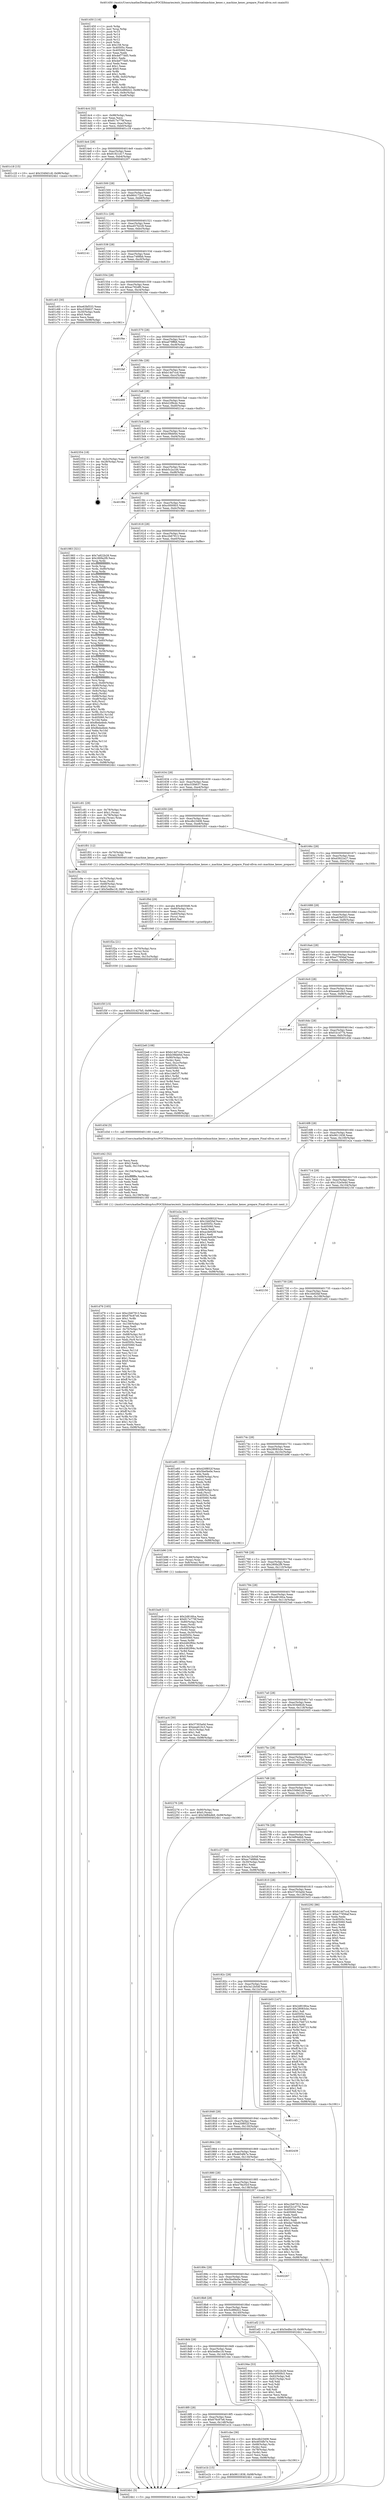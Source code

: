 digraph "0x401450" {
  label = "0x401450 (/mnt/c/Users/mathe/Desktop/tcc/POCII/binaries/extr_linuxarchshkernelmachine_kexec.c_machine_kexec_prepare_Final-ollvm.out::main(0))"
  labelloc = "t"
  node[shape=record]

  Entry [label="",width=0.3,height=0.3,shape=circle,fillcolor=black,style=filled]
  "0x4014c4" [label="{
     0x4014c4 [32]\l
     | [instrs]\l
     &nbsp;&nbsp;0x4014c4 \<+6\>: mov -0x98(%rbp),%eax\l
     &nbsp;&nbsp;0x4014ca \<+2\>: mov %eax,%ecx\l
     &nbsp;&nbsp;0x4014cc \<+6\>: sub $0x817e779f,%ecx\l
     &nbsp;&nbsp;0x4014d2 \<+6\>: mov %eax,-0xac(%rbp)\l
     &nbsp;&nbsp;0x4014d8 \<+6\>: mov %ecx,-0xb0(%rbp)\l
     &nbsp;&nbsp;0x4014de \<+6\>: je 0000000000401c18 \<main+0x7c8\>\l
  }"]
  "0x401c18" [label="{
     0x401c18 [15]\l
     | [instrs]\l
     &nbsp;&nbsp;0x401c18 \<+10\>: movl $0x3349d1c8,-0x98(%rbp)\l
     &nbsp;&nbsp;0x401c22 \<+5\>: jmp 00000000004024b1 \<main+0x1061\>\l
  }"]
  "0x4014e4" [label="{
     0x4014e4 [28]\l
     | [instrs]\l
     &nbsp;&nbsp;0x4014e4 \<+5\>: jmp 00000000004014e9 \<main+0x99\>\l
     &nbsp;&nbsp;0x4014e9 \<+6\>: mov -0xac(%rbp),%eax\l
     &nbsp;&nbsp;0x4014ef \<+5\>: sub $0x81921d17,%eax\l
     &nbsp;&nbsp;0x4014f4 \<+6\>: mov %eax,-0xb4(%rbp)\l
     &nbsp;&nbsp;0x4014fa \<+6\>: je 0000000000402207 \<main+0xdb7\>\l
  }"]
  Exit [label="",width=0.3,height=0.3,shape=circle,fillcolor=black,style=filled,peripheries=2]
  "0x402207" [label="{
     0x402207\l
  }", style=dashed]
  "0x401500" [label="{
     0x401500 [28]\l
     | [instrs]\l
     &nbsp;&nbsp;0x401500 \<+5\>: jmp 0000000000401505 \<main+0xb5\>\l
     &nbsp;&nbsp;0x401505 \<+6\>: mov -0xac(%rbp),%eax\l
     &nbsp;&nbsp;0x40150b \<+5\>: sub $0x864172cd,%eax\l
     &nbsp;&nbsp;0x401510 \<+6\>: mov %eax,-0xb8(%rbp)\l
     &nbsp;&nbsp;0x401516 \<+6\>: je 0000000000402098 \<main+0xc48\>\l
  }"]
  "0x401f3f" [label="{
     0x401f3f [15]\l
     | [instrs]\l
     &nbsp;&nbsp;0x401f3f \<+10\>: movl $0x331427b5,-0x98(%rbp)\l
     &nbsp;&nbsp;0x401f49 \<+5\>: jmp 00000000004024b1 \<main+0x1061\>\l
  }"]
  "0x402098" [label="{
     0x402098\l
  }", style=dashed]
  "0x40151c" [label="{
     0x40151c [28]\l
     | [instrs]\l
     &nbsp;&nbsp;0x40151c \<+5\>: jmp 0000000000401521 \<main+0xd1\>\l
     &nbsp;&nbsp;0x401521 \<+6\>: mov -0xac(%rbp),%eax\l
     &nbsp;&nbsp;0x401527 \<+5\>: sub $0xa457b228,%eax\l
     &nbsp;&nbsp;0x40152c \<+6\>: mov %eax,-0xbc(%rbp)\l
     &nbsp;&nbsp;0x401532 \<+6\>: je 0000000000402141 \<main+0xcf1\>\l
  }"]
  "0x401f2a" [label="{
     0x401f2a [21]\l
     | [instrs]\l
     &nbsp;&nbsp;0x401f2a \<+4\>: mov -0x70(%rbp),%rcx\l
     &nbsp;&nbsp;0x401f2e \<+3\>: mov (%rcx),%rcx\l
     &nbsp;&nbsp;0x401f31 \<+3\>: mov %rcx,%rdi\l
     &nbsp;&nbsp;0x401f34 \<+6\>: mov %eax,-0x15c(%rbp)\l
     &nbsp;&nbsp;0x401f3a \<+5\>: call 0000000000401030 \<free@plt\>\l
     | [calls]\l
     &nbsp;&nbsp;0x401030 \{1\} (unknown)\l
  }"]
  "0x402141" [label="{
     0x402141\l
  }", style=dashed]
  "0x401538" [label="{
     0x401538 [28]\l
     | [instrs]\l
     &nbsp;&nbsp;0x401538 \<+5\>: jmp 000000000040153d \<main+0xed\>\l
     &nbsp;&nbsp;0x40153d \<+6\>: mov -0xac(%rbp),%eax\l
     &nbsp;&nbsp;0x401543 \<+5\>: sub $0xac7488bb,%eax\l
     &nbsp;&nbsp;0x401548 \<+6\>: mov %eax,-0xc0(%rbp)\l
     &nbsp;&nbsp;0x40154e \<+6\>: je 0000000000401c63 \<main+0x813\>\l
  }"]
  "0x401f0d" [label="{
     0x401f0d [29]\l
     | [instrs]\l
     &nbsp;&nbsp;0x401f0d \<+10\>: movabs $0x4030d6,%rdi\l
     &nbsp;&nbsp;0x401f17 \<+4\>: mov -0x60(%rbp),%rcx\l
     &nbsp;&nbsp;0x401f1b \<+2\>: mov %eax,(%rcx)\l
     &nbsp;&nbsp;0x401f1d \<+4\>: mov -0x60(%rbp),%rcx\l
     &nbsp;&nbsp;0x401f21 \<+2\>: mov (%rcx),%esi\l
     &nbsp;&nbsp;0x401f23 \<+2\>: mov $0x0,%al\l
     &nbsp;&nbsp;0x401f25 \<+5\>: call 0000000000401040 \<printf@plt\>\l
     | [calls]\l
     &nbsp;&nbsp;0x401040 \{1\} (unknown)\l
  }"]
  "0x401c63" [label="{
     0x401c63 [30]\l
     | [instrs]\l
     &nbsp;&nbsp;0x401c63 \<+5\>: mov $0xe63bf333,%eax\l
     &nbsp;&nbsp;0x401c68 \<+5\>: mov $0xc53f4637,%ecx\l
     &nbsp;&nbsp;0x401c6d \<+3\>: mov -0x30(%rbp),%edx\l
     &nbsp;&nbsp;0x401c70 \<+3\>: cmp $0x0,%edx\l
     &nbsp;&nbsp;0x401c73 \<+3\>: cmove %ecx,%eax\l
     &nbsp;&nbsp;0x401c76 \<+6\>: mov %eax,-0x98(%rbp)\l
     &nbsp;&nbsp;0x401c7c \<+5\>: jmp 00000000004024b1 \<main+0x1061\>\l
  }"]
  "0x401554" [label="{
     0x401554 [28]\l
     | [instrs]\l
     &nbsp;&nbsp;0x401554 \<+5\>: jmp 0000000000401559 \<main+0x109\>\l
     &nbsp;&nbsp;0x401559 \<+6\>: mov -0xac(%rbp),%eax\l
     &nbsp;&nbsp;0x40155f \<+5\>: sub $0xac792df0,%eax\l
     &nbsp;&nbsp;0x401564 \<+6\>: mov %eax,-0xc4(%rbp)\l
     &nbsp;&nbsp;0x40156a \<+6\>: je 0000000000401f4e \<main+0xafe\>\l
  }"]
  "0x40190c" [label="{
     0x40190c\l
  }", style=dashed]
  "0x401f4e" [label="{
     0x401f4e\l
  }", style=dashed]
  "0x401570" [label="{
     0x401570 [28]\l
     | [instrs]\l
     &nbsp;&nbsp;0x401570 \<+5\>: jmp 0000000000401575 \<main+0x125\>\l
     &nbsp;&nbsp;0x401575 \<+6\>: mov -0xac(%rbp),%eax\l
     &nbsp;&nbsp;0x40157b \<+5\>: sub $0xad79ffb6,%eax\l
     &nbsp;&nbsp;0x401580 \<+6\>: mov %eax,-0xc8(%rbp)\l
     &nbsp;&nbsp;0x401586 \<+6\>: je 0000000000401faf \<main+0xb5f\>\l
  }"]
  "0x401e1b" [label="{
     0x401e1b [15]\l
     | [instrs]\l
     &nbsp;&nbsp;0x401e1b \<+10\>: movl $0x9611838,-0x98(%rbp)\l
     &nbsp;&nbsp;0x401e25 \<+5\>: jmp 00000000004024b1 \<main+0x1061\>\l
  }"]
  "0x401faf" [label="{
     0x401faf\l
  }", style=dashed]
  "0x40158c" [label="{
     0x40158c [28]\l
     | [instrs]\l
     &nbsp;&nbsp;0x40158c \<+5\>: jmp 0000000000401591 \<main+0x141\>\l
     &nbsp;&nbsp;0x401591 \<+6\>: mov -0xac(%rbp),%eax\l
     &nbsp;&nbsp;0x401597 \<+5\>: sub $0xb14d7ccd,%eax\l
     &nbsp;&nbsp;0x40159c \<+6\>: mov %eax,-0xcc(%rbp)\l
     &nbsp;&nbsp;0x4015a2 \<+6\>: je 0000000000402499 \<main+0x1049\>\l
  }"]
  "0x401d76" [label="{
     0x401d76 [165]\l
     | [instrs]\l
     &nbsp;&nbsp;0x401d76 \<+5\>: mov $0xc2b67913,%ecx\l
     &nbsp;&nbsp;0x401d7b \<+5\>: mov $0x676c87e6,%edx\l
     &nbsp;&nbsp;0x401d80 \<+3\>: mov $0x1,%r8b\l
     &nbsp;&nbsp;0x401d83 \<+2\>: xor %esi,%esi\l
     &nbsp;&nbsp;0x401d85 \<+6\>: mov -0x158(%rbp),%edi\l
     &nbsp;&nbsp;0x401d8b \<+3\>: imul %eax,%edi\l
     &nbsp;&nbsp;0x401d8e \<+4\>: mov -0x70(%rbp),%r9\l
     &nbsp;&nbsp;0x401d92 \<+3\>: mov (%r9),%r9\l
     &nbsp;&nbsp;0x401d95 \<+4\>: mov -0x68(%rbp),%r10\l
     &nbsp;&nbsp;0x401d99 \<+3\>: movslq (%r10),%r10\l
     &nbsp;&nbsp;0x401d9c \<+4\>: mov %edi,(%r9,%r10,4)\l
     &nbsp;&nbsp;0x401da0 \<+7\>: mov 0x40505c,%eax\l
     &nbsp;&nbsp;0x401da7 \<+7\>: mov 0x405060,%edi\l
     &nbsp;&nbsp;0x401dae \<+3\>: sub $0x1,%esi\l
     &nbsp;&nbsp;0x401db1 \<+3\>: mov %eax,%r11d\l
     &nbsp;&nbsp;0x401db4 \<+3\>: add %esi,%r11d\l
     &nbsp;&nbsp;0x401db7 \<+4\>: imul %r11d,%eax\l
     &nbsp;&nbsp;0x401dbb \<+3\>: and $0x1,%eax\l
     &nbsp;&nbsp;0x401dbe \<+3\>: cmp $0x0,%eax\l
     &nbsp;&nbsp;0x401dc1 \<+3\>: sete %bl\l
     &nbsp;&nbsp;0x401dc4 \<+3\>: cmp $0xa,%edi\l
     &nbsp;&nbsp;0x401dc7 \<+4\>: setl %r14b\l
     &nbsp;&nbsp;0x401dcb \<+3\>: mov %bl,%r15b\l
     &nbsp;&nbsp;0x401dce \<+4\>: xor $0xff,%r15b\l
     &nbsp;&nbsp;0x401dd2 \<+3\>: mov %r14b,%r12b\l
     &nbsp;&nbsp;0x401dd5 \<+4\>: xor $0xff,%r12b\l
     &nbsp;&nbsp;0x401dd9 \<+4\>: xor $0x1,%r8b\l
     &nbsp;&nbsp;0x401ddd \<+3\>: mov %r15b,%r13b\l
     &nbsp;&nbsp;0x401de0 \<+4\>: and $0xff,%r13b\l
     &nbsp;&nbsp;0x401de4 \<+3\>: and %r8b,%bl\l
     &nbsp;&nbsp;0x401de7 \<+3\>: mov %r12b,%al\l
     &nbsp;&nbsp;0x401dea \<+2\>: and $0xff,%al\l
     &nbsp;&nbsp;0x401dec \<+3\>: and %r8b,%r14b\l
     &nbsp;&nbsp;0x401def \<+3\>: or %bl,%r13b\l
     &nbsp;&nbsp;0x401df2 \<+3\>: or %r14b,%al\l
     &nbsp;&nbsp;0x401df5 \<+3\>: xor %al,%r13b\l
     &nbsp;&nbsp;0x401df8 \<+3\>: or %r12b,%r15b\l
     &nbsp;&nbsp;0x401dfb \<+4\>: xor $0xff,%r15b\l
     &nbsp;&nbsp;0x401dff \<+4\>: or $0x1,%r8b\l
     &nbsp;&nbsp;0x401e03 \<+3\>: and %r8b,%r15b\l
     &nbsp;&nbsp;0x401e06 \<+3\>: or %r15b,%r13b\l
     &nbsp;&nbsp;0x401e09 \<+4\>: test $0x1,%r13b\l
     &nbsp;&nbsp;0x401e0d \<+3\>: cmovne %edx,%ecx\l
     &nbsp;&nbsp;0x401e10 \<+6\>: mov %ecx,-0x98(%rbp)\l
     &nbsp;&nbsp;0x401e16 \<+5\>: jmp 00000000004024b1 \<main+0x1061\>\l
  }"]
  "0x402499" [label="{
     0x402499\l
  }", style=dashed]
  "0x4015a8" [label="{
     0x4015a8 [28]\l
     | [instrs]\l
     &nbsp;&nbsp;0x4015a8 \<+5\>: jmp 00000000004015ad \<main+0x15d\>\l
     &nbsp;&nbsp;0x4015ad \<+6\>: mov -0xac(%rbp),%eax\l
     &nbsp;&nbsp;0x4015b3 \<+5\>: sub $0xb22f9cdc,%eax\l
     &nbsp;&nbsp;0x4015b8 \<+6\>: mov %eax,-0xd0(%rbp)\l
     &nbsp;&nbsp;0x4015be \<+6\>: je 00000000004021ac \<main+0xd5c\>\l
  }"]
  "0x401d42" [label="{
     0x401d42 [52]\l
     | [instrs]\l
     &nbsp;&nbsp;0x401d42 \<+2\>: xor %ecx,%ecx\l
     &nbsp;&nbsp;0x401d44 \<+5\>: mov $0x2,%edx\l
     &nbsp;&nbsp;0x401d49 \<+6\>: mov %edx,-0x154(%rbp)\l
     &nbsp;&nbsp;0x401d4f \<+1\>: cltd\l
     &nbsp;&nbsp;0x401d50 \<+6\>: mov -0x154(%rbp),%esi\l
     &nbsp;&nbsp;0x401d56 \<+2\>: idiv %esi\l
     &nbsp;&nbsp;0x401d58 \<+6\>: imul $0xfffffffe,%edx,%edx\l
     &nbsp;&nbsp;0x401d5e \<+2\>: mov %ecx,%edi\l
     &nbsp;&nbsp;0x401d60 \<+2\>: sub %edx,%edi\l
     &nbsp;&nbsp;0x401d62 \<+2\>: mov %ecx,%edx\l
     &nbsp;&nbsp;0x401d64 \<+3\>: sub $0x1,%edx\l
     &nbsp;&nbsp;0x401d67 \<+2\>: add %edx,%edi\l
     &nbsp;&nbsp;0x401d69 \<+2\>: sub %edi,%ecx\l
     &nbsp;&nbsp;0x401d6b \<+6\>: mov %ecx,-0x158(%rbp)\l
     &nbsp;&nbsp;0x401d71 \<+5\>: call 0000000000401160 \<next_i\>\l
     | [calls]\l
     &nbsp;&nbsp;0x401160 \{1\} (/mnt/c/Users/mathe/Desktop/tcc/POCII/binaries/extr_linuxarchshkernelmachine_kexec.c_machine_kexec_prepare_Final-ollvm.out::next_i)\l
  }"]
  "0x4021ac" [label="{
     0x4021ac\l
  }", style=dashed]
  "0x4015c4" [label="{
     0x4015c4 [28]\l
     | [instrs]\l
     &nbsp;&nbsp;0x4015c4 \<+5\>: jmp 00000000004015c9 \<main+0x179\>\l
     &nbsp;&nbsp;0x4015c9 \<+6\>: mov -0xac(%rbp),%eax\l
     &nbsp;&nbsp;0x4015cf \<+5\>: sub $0xb39bbf44,%eax\l
     &nbsp;&nbsp;0x4015d4 \<+6\>: mov %eax,-0xd4(%rbp)\l
     &nbsp;&nbsp;0x4015da \<+6\>: je 0000000000402354 \<main+0xf04\>\l
  }"]
  "0x4018f0" [label="{
     0x4018f0 [28]\l
     | [instrs]\l
     &nbsp;&nbsp;0x4018f0 \<+5\>: jmp 00000000004018f5 \<main+0x4a5\>\l
     &nbsp;&nbsp;0x4018f5 \<+6\>: mov -0xac(%rbp),%eax\l
     &nbsp;&nbsp;0x4018fb \<+5\>: sub $0x676c87e6,%eax\l
     &nbsp;&nbsp;0x401900 \<+6\>: mov %eax,-0x148(%rbp)\l
     &nbsp;&nbsp;0x401906 \<+6\>: je 0000000000401e1b \<main+0x9cb\>\l
  }"]
  "0x402354" [label="{
     0x402354 [18]\l
     | [instrs]\l
     &nbsp;&nbsp;0x402354 \<+3\>: mov -0x2c(%rbp),%eax\l
     &nbsp;&nbsp;0x402357 \<+4\>: lea -0x28(%rbp),%rsp\l
     &nbsp;&nbsp;0x40235b \<+1\>: pop %rbx\l
     &nbsp;&nbsp;0x40235c \<+2\>: pop %r12\l
     &nbsp;&nbsp;0x40235e \<+2\>: pop %r13\l
     &nbsp;&nbsp;0x402360 \<+2\>: pop %r14\l
     &nbsp;&nbsp;0x402362 \<+2\>: pop %r15\l
     &nbsp;&nbsp;0x402364 \<+1\>: pop %rbp\l
     &nbsp;&nbsp;0x402365 \<+1\>: ret\l
  }"]
  "0x4015e0" [label="{
     0x4015e0 [28]\l
     | [instrs]\l
     &nbsp;&nbsp;0x4015e0 \<+5\>: jmp 00000000004015e5 \<main+0x195\>\l
     &nbsp;&nbsp;0x4015e5 \<+6\>: mov -0xac(%rbp),%eax\l
     &nbsp;&nbsp;0x4015eb \<+5\>: sub $0xb5c2a1d4,%eax\l
     &nbsp;&nbsp;0x4015f0 \<+6\>: mov %eax,-0xd8(%rbp)\l
     &nbsp;&nbsp;0x4015f6 \<+6\>: je 0000000000401f8b \<main+0xb3b\>\l
  }"]
  "0x401cbe" [label="{
     0x401cbe [36]\l
     | [instrs]\l
     &nbsp;&nbsp;0x401cbe \<+5\>: mov $0xcdb23408,%eax\l
     &nbsp;&nbsp;0x401cc3 \<+5\>: mov $0x4654fb7e,%ecx\l
     &nbsp;&nbsp;0x401cc8 \<+4\>: mov -0x68(%rbp),%rdx\l
     &nbsp;&nbsp;0x401ccc \<+2\>: mov (%rdx),%esi\l
     &nbsp;&nbsp;0x401cce \<+4\>: mov -0x78(%rbp),%rdx\l
     &nbsp;&nbsp;0x401cd2 \<+2\>: cmp (%rdx),%esi\l
     &nbsp;&nbsp;0x401cd4 \<+3\>: cmovl %ecx,%eax\l
     &nbsp;&nbsp;0x401cd7 \<+6\>: mov %eax,-0x98(%rbp)\l
     &nbsp;&nbsp;0x401cdd \<+5\>: jmp 00000000004024b1 \<main+0x1061\>\l
  }"]
  "0x401f8b" [label="{
     0x401f8b\l
  }", style=dashed]
  "0x4015fc" [label="{
     0x4015fc [28]\l
     | [instrs]\l
     &nbsp;&nbsp;0x4015fc \<+5\>: jmp 0000000000401601 \<main+0x1b1\>\l
     &nbsp;&nbsp;0x401601 \<+6\>: mov -0xac(%rbp),%eax\l
     &nbsp;&nbsp;0x401607 \<+5\>: sub $0xc0000fc5,%eax\l
     &nbsp;&nbsp;0x40160c \<+6\>: mov %eax,-0xdc(%rbp)\l
     &nbsp;&nbsp;0x401612 \<+6\>: je 0000000000401983 \<main+0x533\>\l
  }"]
  "0x401c9e" [label="{
     0x401c9e [32]\l
     | [instrs]\l
     &nbsp;&nbsp;0x401c9e \<+4\>: mov -0x70(%rbp),%rdi\l
     &nbsp;&nbsp;0x401ca2 \<+3\>: mov %rax,(%rdi)\l
     &nbsp;&nbsp;0x401ca5 \<+4\>: mov -0x68(%rbp),%rax\l
     &nbsp;&nbsp;0x401ca9 \<+6\>: movl $0x0,(%rax)\l
     &nbsp;&nbsp;0x401caf \<+10\>: movl $0x5edfec18,-0x98(%rbp)\l
     &nbsp;&nbsp;0x401cb9 \<+5\>: jmp 00000000004024b1 \<main+0x1061\>\l
  }"]
  "0x401983" [label="{
     0x401983 [321]\l
     | [instrs]\l
     &nbsp;&nbsp;0x401983 \<+5\>: mov $0x7a822b28,%eax\l
     &nbsp;&nbsp;0x401988 \<+5\>: mov $0x280fa2f9,%ecx\l
     &nbsp;&nbsp;0x40198d \<+3\>: mov %rsp,%rdx\l
     &nbsp;&nbsp;0x401990 \<+4\>: add $0xfffffffffffffff0,%rdx\l
     &nbsp;&nbsp;0x401994 \<+3\>: mov %rdx,%rsp\l
     &nbsp;&nbsp;0x401997 \<+7\>: mov %rdx,-0x90(%rbp)\l
     &nbsp;&nbsp;0x40199e \<+3\>: mov %rsp,%rdx\l
     &nbsp;&nbsp;0x4019a1 \<+4\>: add $0xfffffffffffffff0,%rdx\l
     &nbsp;&nbsp;0x4019a5 \<+3\>: mov %rdx,%rsp\l
     &nbsp;&nbsp;0x4019a8 \<+3\>: mov %rsp,%rsi\l
     &nbsp;&nbsp;0x4019ab \<+4\>: add $0xfffffffffffffff0,%rsi\l
     &nbsp;&nbsp;0x4019af \<+3\>: mov %rsi,%rsp\l
     &nbsp;&nbsp;0x4019b2 \<+7\>: mov %rsi,-0x88(%rbp)\l
     &nbsp;&nbsp;0x4019b9 \<+3\>: mov %rsp,%rsi\l
     &nbsp;&nbsp;0x4019bc \<+4\>: add $0xfffffffffffffff0,%rsi\l
     &nbsp;&nbsp;0x4019c0 \<+3\>: mov %rsi,%rsp\l
     &nbsp;&nbsp;0x4019c3 \<+4\>: mov %rsi,-0x80(%rbp)\l
     &nbsp;&nbsp;0x4019c7 \<+3\>: mov %rsp,%rsi\l
     &nbsp;&nbsp;0x4019ca \<+4\>: add $0xfffffffffffffff0,%rsi\l
     &nbsp;&nbsp;0x4019ce \<+3\>: mov %rsi,%rsp\l
     &nbsp;&nbsp;0x4019d1 \<+4\>: mov %rsi,-0x78(%rbp)\l
     &nbsp;&nbsp;0x4019d5 \<+3\>: mov %rsp,%rsi\l
     &nbsp;&nbsp;0x4019d8 \<+4\>: add $0xfffffffffffffff0,%rsi\l
     &nbsp;&nbsp;0x4019dc \<+3\>: mov %rsi,%rsp\l
     &nbsp;&nbsp;0x4019df \<+4\>: mov %rsi,-0x70(%rbp)\l
     &nbsp;&nbsp;0x4019e3 \<+3\>: mov %rsp,%rsi\l
     &nbsp;&nbsp;0x4019e6 \<+4\>: add $0xfffffffffffffff0,%rsi\l
     &nbsp;&nbsp;0x4019ea \<+3\>: mov %rsi,%rsp\l
     &nbsp;&nbsp;0x4019ed \<+4\>: mov %rsi,-0x68(%rbp)\l
     &nbsp;&nbsp;0x4019f1 \<+3\>: mov %rsp,%rsi\l
     &nbsp;&nbsp;0x4019f4 \<+4\>: add $0xfffffffffffffff0,%rsi\l
     &nbsp;&nbsp;0x4019f8 \<+3\>: mov %rsi,%rsp\l
     &nbsp;&nbsp;0x4019fb \<+4\>: mov %rsi,-0x60(%rbp)\l
     &nbsp;&nbsp;0x4019ff \<+3\>: mov %rsp,%rsi\l
     &nbsp;&nbsp;0x401a02 \<+4\>: add $0xfffffffffffffff0,%rsi\l
     &nbsp;&nbsp;0x401a06 \<+3\>: mov %rsi,%rsp\l
     &nbsp;&nbsp;0x401a09 \<+4\>: mov %rsi,-0x58(%rbp)\l
     &nbsp;&nbsp;0x401a0d \<+3\>: mov %rsp,%rsi\l
     &nbsp;&nbsp;0x401a10 \<+4\>: add $0xfffffffffffffff0,%rsi\l
     &nbsp;&nbsp;0x401a14 \<+3\>: mov %rsi,%rsp\l
     &nbsp;&nbsp;0x401a17 \<+4\>: mov %rsi,-0x50(%rbp)\l
     &nbsp;&nbsp;0x401a1b \<+3\>: mov %rsp,%rsi\l
     &nbsp;&nbsp;0x401a1e \<+4\>: add $0xfffffffffffffff0,%rsi\l
     &nbsp;&nbsp;0x401a22 \<+3\>: mov %rsi,%rsp\l
     &nbsp;&nbsp;0x401a25 \<+4\>: mov %rsi,-0x48(%rbp)\l
     &nbsp;&nbsp;0x401a29 \<+3\>: mov %rsp,%rsi\l
     &nbsp;&nbsp;0x401a2c \<+4\>: add $0xfffffffffffffff0,%rsi\l
     &nbsp;&nbsp;0x401a30 \<+3\>: mov %rsi,%rsp\l
     &nbsp;&nbsp;0x401a33 \<+4\>: mov %rsi,-0x40(%rbp)\l
     &nbsp;&nbsp;0x401a37 \<+7\>: mov -0x90(%rbp),%rsi\l
     &nbsp;&nbsp;0x401a3e \<+6\>: movl $0x0,(%rsi)\l
     &nbsp;&nbsp;0x401a44 \<+6\>: mov -0x9c(%rbp),%edi\l
     &nbsp;&nbsp;0x401a4a \<+2\>: mov %edi,(%rdx)\l
     &nbsp;&nbsp;0x401a4c \<+7\>: mov -0x88(%rbp),%rsi\l
     &nbsp;&nbsp;0x401a53 \<+7\>: mov -0xa8(%rbp),%r8\l
     &nbsp;&nbsp;0x401a5a \<+3\>: mov %r8,(%rsi)\l
     &nbsp;&nbsp;0x401a5d \<+3\>: cmpl $0x2,(%rdx)\l
     &nbsp;&nbsp;0x401a60 \<+4\>: setne %r9b\l
     &nbsp;&nbsp;0x401a64 \<+4\>: and $0x1,%r9b\l
     &nbsp;&nbsp;0x401a68 \<+4\>: mov %r9b,-0x31(%rbp)\l
     &nbsp;&nbsp;0x401a6c \<+8\>: mov 0x40505c,%r10d\l
     &nbsp;&nbsp;0x401a74 \<+8\>: mov 0x405060,%r11d\l
     &nbsp;&nbsp;0x401a7c \<+3\>: mov %r10d,%ebx\l
     &nbsp;&nbsp;0x401a7f \<+6\>: sub $0x8bda4bdc,%ebx\l
     &nbsp;&nbsp;0x401a85 \<+3\>: sub $0x1,%ebx\l
     &nbsp;&nbsp;0x401a88 \<+6\>: add $0x8bda4bdc,%ebx\l
     &nbsp;&nbsp;0x401a8e \<+4\>: imul %ebx,%r10d\l
     &nbsp;&nbsp;0x401a92 \<+4\>: and $0x1,%r10d\l
     &nbsp;&nbsp;0x401a96 \<+4\>: cmp $0x0,%r10d\l
     &nbsp;&nbsp;0x401a9a \<+4\>: sete %r9b\l
     &nbsp;&nbsp;0x401a9e \<+4\>: cmp $0xa,%r11d\l
     &nbsp;&nbsp;0x401aa2 \<+4\>: setl %r14b\l
     &nbsp;&nbsp;0x401aa6 \<+3\>: mov %r9b,%r15b\l
     &nbsp;&nbsp;0x401aa9 \<+3\>: and %r14b,%r15b\l
     &nbsp;&nbsp;0x401aac \<+3\>: xor %r14b,%r9b\l
     &nbsp;&nbsp;0x401aaf \<+3\>: or %r9b,%r15b\l
     &nbsp;&nbsp;0x401ab2 \<+4\>: test $0x1,%r15b\l
     &nbsp;&nbsp;0x401ab6 \<+3\>: cmovne %ecx,%eax\l
     &nbsp;&nbsp;0x401ab9 \<+6\>: mov %eax,-0x98(%rbp)\l
     &nbsp;&nbsp;0x401abf \<+5\>: jmp 00000000004024b1 \<main+0x1061\>\l
  }"]
  "0x401618" [label="{
     0x401618 [28]\l
     | [instrs]\l
     &nbsp;&nbsp;0x401618 \<+5\>: jmp 000000000040161d \<main+0x1cd\>\l
     &nbsp;&nbsp;0x40161d \<+6\>: mov -0xac(%rbp),%eax\l
     &nbsp;&nbsp;0x401623 \<+5\>: sub $0xc2b67913,%eax\l
     &nbsp;&nbsp;0x401628 \<+6\>: mov %eax,-0xe0(%rbp)\l
     &nbsp;&nbsp;0x40162e \<+6\>: je 00000000004023de \<main+0xf8e\>\l
  }"]
  "0x401ba9" [label="{
     0x401ba9 [111]\l
     | [instrs]\l
     &nbsp;&nbsp;0x401ba9 \<+5\>: mov $0x2d816fca,%ecx\l
     &nbsp;&nbsp;0x401bae \<+5\>: mov $0x817e779f,%edx\l
     &nbsp;&nbsp;0x401bb3 \<+4\>: mov -0x80(%rbp),%rdi\l
     &nbsp;&nbsp;0x401bb7 \<+2\>: mov %eax,(%rdi)\l
     &nbsp;&nbsp;0x401bb9 \<+4\>: mov -0x80(%rbp),%rdi\l
     &nbsp;&nbsp;0x401bbd \<+2\>: mov (%rdi),%eax\l
     &nbsp;&nbsp;0x401bbf \<+3\>: mov %eax,-0x30(%rbp)\l
     &nbsp;&nbsp;0x401bc2 \<+7\>: mov 0x40505c,%eax\l
     &nbsp;&nbsp;0x401bc9 \<+7\>: mov 0x405060,%esi\l
     &nbsp;&nbsp;0x401bd0 \<+3\>: mov %eax,%r8d\l
     &nbsp;&nbsp;0x401bd3 \<+7\>: add $0x4482f94c,%r8d\l
     &nbsp;&nbsp;0x401bda \<+4\>: sub $0x1,%r8d\l
     &nbsp;&nbsp;0x401bde \<+7\>: sub $0x4482f94c,%r8d\l
     &nbsp;&nbsp;0x401be5 \<+4\>: imul %r8d,%eax\l
     &nbsp;&nbsp;0x401be9 \<+3\>: and $0x1,%eax\l
     &nbsp;&nbsp;0x401bec \<+3\>: cmp $0x0,%eax\l
     &nbsp;&nbsp;0x401bef \<+4\>: sete %r9b\l
     &nbsp;&nbsp;0x401bf3 \<+3\>: cmp $0xa,%esi\l
     &nbsp;&nbsp;0x401bf6 \<+4\>: setl %r10b\l
     &nbsp;&nbsp;0x401bfa \<+3\>: mov %r9b,%r11b\l
     &nbsp;&nbsp;0x401bfd \<+3\>: and %r10b,%r11b\l
     &nbsp;&nbsp;0x401c00 \<+3\>: xor %r10b,%r9b\l
     &nbsp;&nbsp;0x401c03 \<+3\>: or %r9b,%r11b\l
     &nbsp;&nbsp;0x401c06 \<+4\>: test $0x1,%r11b\l
     &nbsp;&nbsp;0x401c0a \<+3\>: cmovne %edx,%ecx\l
     &nbsp;&nbsp;0x401c0d \<+6\>: mov %ecx,-0x98(%rbp)\l
     &nbsp;&nbsp;0x401c13 \<+5\>: jmp 00000000004024b1 \<main+0x1061\>\l
  }"]
  "0x4023de" [label="{
     0x4023de\l
  }", style=dashed]
  "0x401634" [label="{
     0x401634 [28]\l
     | [instrs]\l
     &nbsp;&nbsp;0x401634 \<+5\>: jmp 0000000000401639 \<main+0x1e9\>\l
     &nbsp;&nbsp;0x401639 \<+6\>: mov -0xac(%rbp),%eax\l
     &nbsp;&nbsp;0x40163f \<+5\>: sub $0xc53f4637,%eax\l
     &nbsp;&nbsp;0x401644 \<+6\>: mov %eax,-0xe4(%rbp)\l
     &nbsp;&nbsp;0x40164a \<+6\>: je 0000000000401c81 \<main+0x831\>\l
  }"]
  "0x401450" [label="{
     0x401450 [116]\l
     | [instrs]\l
     &nbsp;&nbsp;0x401450 \<+1\>: push %rbp\l
     &nbsp;&nbsp;0x401451 \<+3\>: mov %rsp,%rbp\l
     &nbsp;&nbsp;0x401454 \<+2\>: push %r15\l
     &nbsp;&nbsp;0x401456 \<+2\>: push %r14\l
     &nbsp;&nbsp;0x401458 \<+2\>: push %r13\l
     &nbsp;&nbsp;0x40145a \<+2\>: push %r12\l
     &nbsp;&nbsp;0x40145c \<+1\>: push %rbx\l
     &nbsp;&nbsp;0x40145d \<+7\>: sub $0x158,%rsp\l
     &nbsp;&nbsp;0x401464 \<+7\>: mov 0x40505c,%eax\l
     &nbsp;&nbsp;0x40146b \<+7\>: mov 0x405060,%ecx\l
     &nbsp;&nbsp;0x401472 \<+2\>: mov %eax,%edx\l
     &nbsp;&nbsp;0x401474 \<+6\>: add $0x4ef77dd5,%edx\l
     &nbsp;&nbsp;0x40147a \<+3\>: sub $0x1,%edx\l
     &nbsp;&nbsp;0x40147d \<+6\>: sub $0x4ef77dd5,%edx\l
     &nbsp;&nbsp;0x401483 \<+3\>: imul %edx,%eax\l
     &nbsp;&nbsp;0x401486 \<+3\>: and $0x1,%eax\l
     &nbsp;&nbsp;0x401489 \<+3\>: cmp $0x0,%eax\l
     &nbsp;&nbsp;0x40148c \<+4\>: sete %r8b\l
     &nbsp;&nbsp;0x401490 \<+4\>: and $0x1,%r8b\l
     &nbsp;&nbsp;0x401494 \<+7\>: mov %r8b,-0x92(%rbp)\l
     &nbsp;&nbsp;0x40149b \<+3\>: cmp $0xa,%ecx\l
     &nbsp;&nbsp;0x40149e \<+4\>: setl %r8b\l
     &nbsp;&nbsp;0x4014a2 \<+4\>: and $0x1,%r8b\l
     &nbsp;&nbsp;0x4014a6 \<+7\>: mov %r8b,-0x91(%rbp)\l
     &nbsp;&nbsp;0x4014ad \<+10\>: movl $0x5cd86d22,-0x98(%rbp)\l
     &nbsp;&nbsp;0x4014b7 \<+6\>: mov %edi,-0x9c(%rbp)\l
     &nbsp;&nbsp;0x4014bd \<+7\>: mov %rsi,-0xa8(%rbp)\l
  }"]
  "0x401c81" [label="{
     0x401c81 [29]\l
     | [instrs]\l
     &nbsp;&nbsp;0x401c81 \<+4\>: mov -0x78(%rbp),%rax\l
     &nbsp;&nbsp;0x401c85 \<+6\>: movl $0x1,(%rax)\l
     &nbsp;&nbsp;0x401c8b \<+4\>: mov -0x78(%rbp),%rax\l
     &nbsp;&nbsp;0x401c8f \<+3\>: movslq (%rax),%rax\l
     &nbsp;&nbsp;0x401c92 \<+4\>: shl $0x2,%rax\l
     &nbsp;&nbsp;0x401c96 \<+3\>: mov %rax,%rdi\l
     &nbsp;&nbsp;0x401c99 \<+5\>: call 0000000000401050 \<malloc@plt\>\l
     | [calls]\l
     &nbsp;&nbsp;0x401050 \{1\} (unknown)\l
  }"]
  "0x401650" [label="{
     0x401650 [28]\l
     | [instrs]\l
     &nbsp;&nbsp;0x401650 \<+5\>: jmp 0000000000401655 \<main+0x205\>\l
     &nbsp;&nbsp;0x401655 \<+6\>: mov -0xac(%rbp),%eax\l
     &nbsp;&nbsp;0x40165b \<+5\>: sub $0xcdb23408,%eax\l
     &nbsp;&nbsp;0x401660 \<+6\>: mov %eax,-0xe8(%rbp)\l
     &nbsp;&nbsp;0x401666 \<+6\>: je 0000000000401f01 \<main+0xab1\>\l
  }"]
  "0x4024b1" [label="{
     0x4024b1 [5]\l
     | [instrs]\l
     &nbsp;&nbsp;0x4024b1 \<+5\>: jmp 00000000004014c4 \<main+0x74\>\l
  }"]
  "0x401f01" [label="{
     0x401f01 [12]\l
     | [instrs]\l
     &nbsp;&nbsp;0x401f01 \<+4\>: mov -0x70(%rbp),%rax\l
     &nbsp;&nbsp;0x401f05 \<+3\>: mov (%rax),%rdi\l
     &nbsp;&nbsp;0x401f08 \<+5\>: call 0000000000401440 \<machine_kexec_prepare\>\l
     | [calls]\l
     &nbsp;&nbsp;0x401440 \{1\} (/mnt/c/Users/mathe/Desktop/tcc/POCII/binaries/extr_linuxarchshkernelmachine_kexec.c_machine_kexec_prepare_Final-ollvm.out::machine_kexec_prepare)\l
  }"]
  "0x40166c" [label="{
     0x40166c [28]\l
     | [instrs]\l
     &nbsp;&nbsp;0x40166c \<+5\>: jmp 0000000000401671 \<main+0x221\>\l
     &nbsp;&nbsp;0x401671 \<+6\>: mov -0xac(%rbp),%eax\l
     &nbsp;&nbsp;0x401677 \<+5\>: sub $0xd3922a27,%eax\l
     &nbsp;&nbsp;0x40167c \<+6\>: mov %eax,-0xec(%rbp)\l
     &nbsp;&nbsp;0x401682 \<+6\>: je 000000000040245b \<main+0x100b\>\l
  }"]
  "0x4018d4" [label="{
     0x4018d4 [28]\l
     | [instrs]\l
     &nbsp;&nbsp;0x4018d4 \<+5\>: jmp 00000000004018d9 \<main+0x489\>\l
     &nbsp;&nbsp;0x4018d9 \<+6\>: mov -0xac(%rbp),%eax\l
     &nbsp;&nbsp;0x4018df \<+5\>: sub $0x5edfec18,%eax\l
     &nbsp;&nbsp;0x4018e4 \<+6\>: mov %eax,-0x144(%rbp)\l
     &nbsp;&nbsp;0x4018ea \<+6\>: je 0000000000401cbe \<main+0x86e\>\l
  }"]
  "0x40245b" [label="{
     0x40245b\l
  }", style=dashed]
  "0x401688" [label="{
     0x401688 [28]\l
     | [instrs]\l
     &nbsp;&nbsp;0x401688 \<+5\>: jmp 000000000040168d \<main+0x23d\>\l
     &nbsp;&nbsp;0x40168d \<+6\>: mov -0xac(%rbp),%eax\l
     &nbsp;&nbsp;0x401693 \<+5\>: sub $0xe63bf333,%eax\l
     &nbsp;&nbsp;0x401698 \<+6\>: mov %eax,-0xf0(%rbp)\l
     &nbsp;&nbsp;0x40169e \<+6\>: je 000000000040219d \<main+0xd4d\>\l
  }"]
  "0x40194e" [label="{
     0x40194e [53]\l
     | [instrs]\l
     &nbsp;&nbsp;0x40194e \<+5\>: mov $0x7a822b28,%eax\l
     &nbsp;&nbsp;0x401953 \<+5\>: mov $0xc0000fc5,%ecx\l
     &nbsp;&nbsp;0x401958 \<+6\>: mov -0x92(%rbp),%dl\l
     &nbsp;&nbsp;0x40195e \<+7\>: mov -0x91(%rbp),%sil\l
     &nbsp;&nbsp;0x401965 \<+3\>: mov %dl,%dil\l
     &nbsp;&nbsp;0x401968 \<+3\>: and %sil,%dil\l
     &nbsp;&nbsp;0x40196b \<+3\>: xor %sil,%dl\l
     &nbsp;&nbsp;0x40196e \<+3\>: or %dl,%dil\l
     &nbsp;&nbsp;0x401971 \<+4\>: test $0x1,%dil\l
     &nbsp;&nbsp;0x401975 \<+3\>: cmovne %ecx,%eax\l
     &nbsp;&nbsp;0x401978 \<+6\>: mov %eax,-0x98(%rbp)\l
     &nbsp;&nbsp;0x40197e \<+5\>: jmp 00000000004024b1 \<main+0x1061\>\l
  }"]
  "0x40219d" [label="{
     0x40219d\l
  }", style=dashed]
  "0x4016a4" [label="{
     0x4016a4 [28]\l
     | [instrs]\l
     &nbsp;&nbsp;0x4016a4 \<+5\>: jmp 00000000004016a9 \<main+0x259\>\l
     &nbsp;&nbsp;0x4016a9 \<+6\>: mov -0xac(%rbp),%eax\l
     &nbsp;&nbsp;0x4016af \<+5\>: sub $0xe77956af,%eax\l
     &nbsp;&nbsp;0x4016b4 \<+6\>: mov %eax,-0xf4(%rbp)\l
     &nbsp;&nbsp;0x4016ba \<+6\>: je 00000000004022e8 \<main+0xe98\>\l
  }"]
  "0x4018b8" [label="{
     0x4018b8 [28]\l
     | [instrs]\l
     &nbsp;&nbsp;0x4018b8 \<+5\>: jmp 00000000004018bd \<main+0x46d\>\l
     &nbsp;&nbsp;0x4018bd \<+6\>: mov -0xac(%rbp),%eax\l
     &nbsp;&nbsp;0x4018c3 \<+5\>: sub $0x5cd86d22,%eax\l
     &nbsp;&nbsp;0x4018c8 \<+6\>: mov %eax,-0x140(%rbp)\l
     &nbsp;&nbsp;0x4018ce \<+6\>: je 000000000040194e \<main+0x4fe\>\l
  }"]
  "0x4022e8" [label="{
     0x4022e8 [108]\l
     | [instrs]\l
     &nbsp;&nbsp;0x4022e8 \<+5\>: mov $0xb14d7ccd,%eax\l
     &nbsp;&nbsp;0x4022ed \<+5\>: mov $0xb39bbf44,%ecx\l
     &nbsp;&nbsp;0x4022f2 \<+7\>: mov -0x90(%rbp),%rdx\l
     &nbsp;&nbsp;0x4022f9 \<+2\>: mov (%rdx),%esi\l
     &nbsp;&nbsp;0x4022fb \<+3\>: mov %esi,-0x2c(%rbp)\l
     &nbsp;&nbsp;0x4022fe \<+7\>: mov 0x40505c,%esi\l
     &nbsp;&nbsp;0x402305 \<+7\>: mov 0x405060,%edi\l
     &nbsp;&nbsp;0x40230c \<+3\>: mov %esi,%r8d\l
     &nbsp;&nbsp;0x40230f \<+7\>: sub $0xc1def1f7,%r8d\l
     &nbsp;&nbsp;0x402316 \<+4\>: sub $0x1,%r8d\l
     &nbsp;&nbsp;0x40231a \<+7\>: add $0xc1def1f7,%r8d\l
     &nbsp;&nbsp;0x402321 \<+4\>: imul %r8d,%esi\l
     &nbsp;&nbsp;0x402325 \<+3\>: and $0x1,%esi\l
     &nbsp;&nbsp;0x402328 \<+3\>: cmp $0x0,%esi\l
     &nbsp;&nbsp;0x40232b \<+4\>: sete %r9b\l
     &nbsp;&nbsp;0x40232f \<+3\>: cmp $0xa,%edi\l
     &nbsp;&nbsp;0x402332 \<+4\>: setl %r10b\l
     &nbsp;&nbsp;0x402336 \<+3\>: mov %r9b,%r11b\l
     &nbsp;&nbsp;0x402339 \<+3\>: and %r10b,%r11b\l
     &nbsp;&nbsp;0x40233c \<+3\>: xor %r10b,%r9b\l
     &nbsp;&nbsp;0x40233f \<+3\>: or %r9b,%r11b\l
     &nbsp;&nbsp;0x402342 \<+4\>: test $0x1,%r11b\l
     &nbsp;&nbsp;0x402346 \<+3\>: cmovne %ecx,%eax\l
     &nbsp;&nbsp;0x402349 \<+6\>: mov %eax,-0x98(%rbp)\l
     &nbsp;&nbsp;0x40234f \<+5\>: jmp 00000000004024b1 \<main+0x1061\>\l
  }"]
  "0x4016c0" [label="{
     0x4016c0 [28]\l
     | [instrs]\l
     &nbsp;&nbsp;0x4016c0 \<+5\>: jmp 00000000004016c5 \<main+0x275\>\l
     &nbsp;&nbsp;0x4016c5 \<+6\>: mov -0xac(%rbp),%eax\l
     &nbsp;&nbsp;0x4016cb \<+5\>: sub $0xeea610c3,%eax\l
     &nbsp;&nbsp;0x4016d0 \<+6\>: mov %eax,-0xf8(%rbp)\l
     &nbsp;&nbsp;0x4016d6 \<+6\>: je 0000000000401ae2 \<main+0x692\>\l
  }"]
  "0x401ef2" [label="{
     0x401ef2 [15]\l
     | [instrs]\l
     &nbsp;&nbsp;0x401ef2 \<+10\>: movl $0x5edfec18,-0x98(%rbp)\l
     &nbsp;&nbsp;0x401efc \<+5\>: jmp 00000000004024b1 \<main+0x1061\>\l
  }"]
  "0x401ae2" [label="{
     0x401ae2\l
  }", style=dashed]
  "0x4016dc" [label="{
     0x4016dc [28]\l
     | [instrs]\l
     &nbsp;&nbsp;0x4016dc \<+5\>: jmp 00000000004016e1 \<main+0x291\>\l
     &nbsp;&nbsp;0x4016e1 \<+6\>: mov -0xac(%rbp),%eax\l
     &nbsp;&nbsp;0x4016e7 \<+5\>: sub $0xf1b1d77b,%eax\l
     &nbsp;&nbsp;0x4016ec \<+6\>: mov %eax,-0xfc(%rbp)\l
     &nbsp;&nbsp;0x4016f2 \<+6\>: je 0000000000401d3d \<main+0x8ed\>\l
  }"]
  "0x40189c" [label="{
     0x40189c [28]\l
     | [instrs]\l
     &nbsp;&nbsp;0x40189c \<+5\>: jmp 00000000004018a1 \<main+0x451\>\l
     &nbsp;&nbsp;0x4018a1 \<+6\>: mov -0xac(%rbp),%eax\l
     &nbsp;&nbsp;0x4018a7 \<+5\>: sub $0x5bef4e0e,%eax\l
     &nbsp;&nbsp;0x4018ac \<+6\>: mov %eax,-0x13c(%rbp)\l
     &nbsp;&nbsp;0x4018b2 \<+6\>: je 0000000000401ef2 \<main+0xaa2\>\l
  }"]
  "0x401d3d" [label="{
     0x401d3d [5]\l
     | [instrs]\l
     &nbsp;&nbsp;0x401d3d \<+5\>: call 0000000000401160 \<next_i\>\l
     | [calls]\l
     &nbsp;&nbsp;0x401160 \{1\} (/mnt/c/Users/mathe/Desktop/tcc/POCII/binaries/extr_linuxarchshkernelmachine_kexec.c_machine_kexec_prepare_Final-ollvm.out::next_i)\l
  }"]
  "0x4016f8" [label="{
     0x4016f8 [28]\l
     | [instrs]\l
     &nbsp;&nbsp;0x4016f8 \<+5\>: jmp 00000000004016fd \<main+0x2ad\>\l
     &nbsp;&nbsp;0x4016fd \<+6\>: mov -0xac(%rbp),%eax\l
     &nbsp;&nbsp;0x401703 \<+5\>: sub $0x9611838,%eax\l
     &nbsp;&nbsp;0x401708 \<+6\>: mov %eax,-0x100(%rbp)\l
     &nbsp;&nbsp;0x40170e \<+6\>: je 0000000000401e2a \<main+0x9da\>\l
  }"]
  "0x402267" [label="{
     0x402267\l
  }", style=dashed]
  "0x401e2a" [label="{
     0x401e2a [91]\l
     | [instrs]\l
     &nbsp;&nbsp;0x401e2a \<+5\>: mov $0x420f852f,%eax\l
     &nbsp;&nbsp;0x401e2f \<+5\>: mov $0x1bbf2faf,%ecx\l
     &nbsp;&nbsp;0x401e34 \<+7\>: mov 0x40505c,%edx\l
     &nbsp;&nbsp;0x401e3b \<+7\>: mov 0x405060,%esi\l
     &nbsp;&nbsp;0x401e42 \<+2\>: mov %edx,%edi\l
     &nbsp;&nbsp;0x401e44 \<+6\>: sub $0xacde926f,%edi\l
     &nbsp;&nbsp;0x401e4a \<+3\>: sub $0x1,%edi\l
     &nbsp;&nbsp;0x401e4d \<+6\>: add $0xacde926f,%edi\l
     &nbsp;&nbsp;0x401e53 \<+3\>: imul %edi,%edx\l
     &nbsp;&nbsp;0x401e56 \<+3\>: and $0x1,%edx\l
     &nbsp;&nbsp;0x401e59 \<+3\>: cmp $0x0,%edx\l
     &nbsp;&nbsp;0x401e5c \<+4\>: sete %r8b\l
     &nbsp;&nbsp;0x401e60 \<+3\>: cmp $0xa,%esi\l
     &nbsp;&nbsp;0x401e63 \<+4\>: setl %r9b\l
     &nbsp;&nbsp;0x401e67 \<+3\>: mov %r8b,%r10b\l
     &nbsp;&nbsp;0x401e6a \<+3\>: and %r9b,%r10b\l
     &nbsp;&nbsp;0x401e6d \<+3\>: xor %r9b,%r8b\l
     &nbsp;&nbsp;0x401e70 \<+3\>: or %r8b,%r10b\l
     &nbsp;&nbsp;0x401e73 \<+4\>: test $0x1,%r10b\l
     &nbsp;&nbsp;0x401e77 \<+3\>: cmovne %ecx,%eax\l
     &nbsp;&nbsp;0x401e7a \<+6\>: mov %eax,-0x98(%rbp)\l
     &nbsp;&nbsp;0x401e80 \<+5\>: jmp 00000000004024b1 \<main+0x1061\>\l
  }"]
  "0x401714" [label="{
     0x401714 [28]\l
     | [instrs]\l
     &nbsp;&nbsp;0x401714 \<+5\>: jmp 0000000000401719 \<main+0x2c9\>\l
     &nbsp;&nbsp;0x401719 \<+6\>: mov -0xac(%rbp),%eax\l
     &nbsp;&nbsp;0x40171f \<+5\>: sub $0x152e5e4d,%eax\l
     &nbsp;&nbsp;0x401724 \<+6\>: mov %eax,-0x104(%rbp)\l
     &nbsp;&nbsp;0x40172a \<+6\>: je 0000000000402150 \<main+0xd00\>\l
  }"]
  "0x401880" [label="{
     0x401880 [28]\l
     | [instrs]\l
     &nbsp;&nbsp;0x401880 \<+5\>: jmp 0000000000401885 \<main+0x435\>\l
     &nbsp;&nbsp;0x401885 \<+6\>: mov -0xac(%rbp),%eax\l
     &nbsp;&nbsp;0x40188b \<+5\>: sub $0x479a35cf,%eax\l
     &nbsp;&nbsp;0x401890 \<+6\>: mov %eax,-0x138(%rbp)\l
     &nbsp;&nbsp;0x401896 \<+6\>: je 0000000000402267 \<main+0xe17\>\l
  }"]
  "0x402150" [label="{
     0x402150\l
  }", style=dashed]
  "0x401730" [label="{
     0x401730 [28]\l
     | [instrs]\l
     &nbsp;&nbsp;0x401730 \<+5\>: jmp 0000000000401735 \<main+0x2e5\>\l
     &nbsp;&nbsp;0x401735 \<+6\>: mov -0xac(%rbp),%eax\l
     &nbsp;&nbsp;0x40173b \<+5\>: sub $0x1bbf2faf,%eax\l
     &nbsp;&nbsp;0x401740 \<+6\>: mov %eax,-0x108(%rbp)\l
     &nbsp;&nbsp;0x401746 \<+6\>: je 0000000000401e85 \<main+0xa35\>\l
  }"]
  "0x401ce2" [label="{
     0x401ce2 [91]\l
     | [instrs]\l
     &nbsp;&nbsp;0x401ce2 \<+5\>: mov $0xc2b67913,%eax\l
     &nbsp;&nbsp;0x401ce7 \<+5\>: mov $0xf1b1d77b,%ecx\l
     &nbsp;&nbsp;0x401cec \<+7\>: mov 0x40505c,%edx\l
     &nbsp;&nbsp;0x401cf3 \<+7\>: mov 0x405060,%esi\l
     &nbsp;&nbsp;0x401cfa \<+2\>: mov %edx,%edi\l
     &nbsp;&nbsp;0x401cfc \<+6\>: add $0xdac7bbd9,%edi\l
     &nbsp;&nbsp;0x401d02 \<+3\>: sub $0x1,%edi\l
     &nbsp;&nbsp;0x401d05 \<+6\>: sub $0xdac7bbd9,%edi\l
     &nbsp;&nbsp;0x401d0b \<+3\>: imul %edi,%edx\l
     &nbsp;&nbsp;0x401d0e \<+3\>: and $0x1,%edx\l
     &nbsp;&nbsp;0x401d11 \<+3\>: cmp $0x0,%edx\l
     &nbsp;&nbsp;0x401d14 \<+4\>: sete %r8b\l
     &nbsp;&nbsp;0x401d18 \<+3\>: cmp $0xa,%esi\l
     &nbsp;&nbsp;0x401d1b \<+4\>: setl %r9b\l
     &nbsp;&nbsp;0x401d1f \<+3\>: mov %r8b,%r10b\l
     &nbsp;&nbsp;0x401d22 \<+3\>: and %r9b,%r10b\l
     &nbsp;&nbsp;0x401d25 \<+3\>: xor %r9b,%r8b\l
     &nbsp;&nbsp;0x401d28 \<+3\>: or %r8b,%r10b\l
     &nbsp;&nbsp;0x401d2b \<+4\>: test $0x1,%r10b\l
     &nbsp;&nbsp;0x401d2f \<+3\>: cmovne %ecx,%eax\l
     &nbsp;&nbsp;0x401d32 \<+6\>: mov %eax,-0x98(%rbp)\l
     &nbsp;&nbsp;0x401d38 \<+5\>: jmp 00000000004024b1 \<main+0x1061\>\l
  }"]
  "0x401e85" [label="{
     0x401e85 [109]\l
     | [instrs]\l
     &nbsp;&nbsp;0x401e85 \<+5\>: mov $0x420f852f,%eax\l
     &nbsp;&nbsp;0x401e8a \<+5\>: mov $0x5bef4e0e,%ecx\l
     &nbsp;&nbsp;0x401e8f \<+2\>: xor %edx,%edx\l
     &nbsp;&nbsp;0x401e91 \<+4\>: mov -0x68(%rbp),%rsi\l
     &nbsp;&nbsp;0x401e95 \<+2\>: mov (%rsi),%edi\l
     &nbsp;&nbsp;0x401e97 \<+3\>: mov %edx,%r8d\l
     &nbsp;&nbsp;0x401e9a \<+4\>: sub $0x1,%r8d\l
     &nbsp;&nbsp;0x401e9e \<+3\>: sub %r8d,%edi\l
     &nbsp;&nbsp;0x401ea1 \<+4\>: mov -0x68(%rbp),%rsi\l
     &nbsp;&nbsp;0x401ea5 \<+2\>: mov %edi,(%rsi)\l
     &nbsp;&nbsp;0x401ea7 \<+7\>: mov 0x40505c,%edi\l
     &nbsp;&nbsp;0x401eae \<+8\>: mov 0x405060,%r8d\l
     &nbsp;&nbsp;0x401eb6 \<+3\>: sub $0x1,%edx\l
     &nbsp;&nbsp;0x401eb9 \<+3\>: mov %edi,%r9d\l
     &nbsp;&nbsp;0x401ebc \<+3\>: add %edx,%r9d\l
     &nbsp;&nbsp;0x401ebf \<+4\>: imul %r9d,%edi\l
     &nbsp;&nbsp;0x401ec3 \<+3\>: and $0x1,%edi\l
     &nbsp;&nbsp;0x401ec6 \<+3\>: cmp $0x0,%edi\l
     &nbsp;&nbsp;0x401ec9 \<+4\>: sete %r10b\l
     &nbsp;&nbsp;0x401ecd \<+4\>: cmp $0xa,%r8d\l
     &nbsp;&nbsp;0x401ed1 \<+4\>: setl %r11b\l
     &nbsp;&nbsp;0x401ed5 \<+3\>: mov %r10b,%bl\l
     &nbsp;&nbsp;0x401ed8 \<+3\>: and %r11b,%bl\l
     &nbsp;&nbsp;0x401edb \<+3\>: xor %r11b,%r10b\l
     &nbsp;&nbsp;0x401ede \<+3\>: or %r10b,%bl\l
     &nbsp;&nbsp;0x401ee1 \<+3\>: test $0x1,%bl\l
     &nbsp;&nbsp;0x401ee4 \<+3\>: cmovne %ecx,%eax\l
     &nbsp;&nbsp;0x401ee7 \<+6\>: mov %eax,-0x98(%rbp)\l
     &nbsp;&nbsp;0x401eed \<+5\>: jmp 00000000004024b1 \<main+0x1061\>\l
  }"]
  "0x40174c" [label="{
     0x40174c [28]\l
     | [instrs]\l
     &nbsp;&nbsp;0x40174c \<+5\>: jmp 0000000000401751 \<main+0x301\>\l
     &nbsp;&nbsp;0x401751 \<+6\>: mov -0xac(%rbp),%eax\l
     &nbsp;&nbsp;0x401757 \<+5\>: sub $0x28083cbc,%eax\l
     &nbsp;&nbsp;0x40175c \<+6\>: mov %eax,-0x10c(%rbp)\l
     &nbsp;&nbsp;0x401762 \<+6\>: je 0000000000401b96 \<main+0x746\>\l
  }"]
  "0x401864" [label="{
     0x401864 [28]\l
     | [instrs]\l
     &nbsp;&nbsp;0x401864 \<+5\>: jmp 0000000000401869 \<main+0x419\>\l
     &nbsp;&nbsp;0x401869 \<+6\>: mov -0xac(%rbp),%eax\l
     &nbsp;&nbsp;0x40186f \<+5\>: sub $0x4654fb7e,%eax\l
     &nbsp;&nbsp;0x401874 \<+6\>: mov %eax,-0x134(%rbp)\l
     &nbsp;&nbsp;0x40187a \<+6\>: je 0000000000401ce2 \<main+0x892\>\l
  }"]
  "0x401b96" [label="{
     0x401b96 [19]\l
     | [instrs]\l
     &nbsp;&nbsp;0x401b96 \<+7\>: mov -0x88(%rbp),%rax\l
     &nbsp;&nbsp;0x401b9d \<+3\>: mov (%rax),%rax\l
     &nbsp;&nbsp;0x401ba0 \<+4\>: mov 0x8(%rax),%rdi\l
     &nbsp;&nbsp;0x401ba4 \<+5\>: call 0000000000401060 \<atoi@plt\>\l
     | [calls]\l
     &nbsp;&nbsp;0x401060 \{1\} (unknown)\l
  }"]
  "0x401768" [label="{
     0x401768 [28]\l
     | [instrs]\l
     &nbsp;&nbsp;0x401768 \<+5\>: jmp 000000000040176d \<main+0x31d\>\l
     &nbsp;&nbsp;0x40176d \<+6\>: mov -0xac(%rbp),%eax\l
     &nbsp;&nbsp;0x401773 \<+5\>: sub $0x280fa2f9,%eax\l
     &nbsp;&nbsp;0x401778 \<+6\>: mov %eax,-0x110(%rbp)\l
     &nbsp;&nbsp;0x40177e \<+6\>: je 0000000000401ac4 \<main+0x674\>\l
  }"]
  "0x402439" [label="{
     0x402439\l
  }", style=dashed]
  "0x401ac4" [label="{
     0x401ac4 [30]\l
     | [instrs]\l
     &nbsp;&nbsp;0x401ac4 \<+5\>: mov $0x37303a0d,%eax\l
     &nbsp;&nbsp;0x401ac9 \<+5\>: mov $0xeea610c3,%ecx\l
     &nbsp;&nbsp;0x401ace \<+3\>: mov -0x31(%rbp),%dl\l
     &nbsp;&nbsp;0x401ad1 \<+3\>: test $0x1,%dl\l
     &nbsp;&nbsp;0x401ad4 \<+3\>: cmovne %ecx,%eax\l
     &nbsp;&nbsp;0x401ad7 \<+6\>: mov %eax,-0x98(%rbp)\l
     &nbsp;&nbsp;0x401add \<+5\>: jmp 00000000004024b1 \<main+0x1061\>\l
  }"]
  "0x401784" [label="{
     0x401784 [28]\l
     | [instrs]\l
     &nbsp;&nbsp;0x401784 \<+5\>: jmp 0000000000401789 \<main+0x339\>\l
     &nbsp;&nbsp;0x401789 \<+6\>: mov -0xac(%rbp),%eax\l
     &nbsp;&nbsp;0x40178f \<+5\>: sub $0x2d816fca,%eax\l
     &nbsp;&nbsp;0x401794 \<+6\>: mov %eax,-0x114(%rbp)\l
     &nbsp;&nbsp;0x40179a \<+6\>: je 00000000004023ab \<main+0xf5b\>\l
  }"]
  "0x401848" [label="{
     0x401848 [28]\l
     | [instrs]\l
     &nbsp;&nbsp;0x401848 \<+5\>: jmp 000000000040184d \<main+0x3fd\>\l
     &nbsp;&nbsp;0x40184d \<+6\>: mov -0xac(%rbp),%eax\l
     &nbsp;&nbsp;0x401853 \<+5\>: sub $0x420f852f,%eax\l
     &nbsp;&nbsp;0x401858 \<+6\>: mov %eax,-0x130(%rbp)\l
     &nbsp;&nbsp;0x40185e \<+6\>: je 0000000000402439 \<main+0xfe9\>\l
  }"]
  "0x4023ab" [label="{
     0x4023ab\l
  }", style=dashed]
  "0x4017a0" [label="{
     0x4017a0 [28]\l
     | [instrs]\l
     &nbsp;&nbsp;0x4017a0 \<+5\>: jmp 00000000004017a5 \<main+0x355\>\l
     &nbsp;&nbsp;0x4017a5 \<+6\>: mov -0xac(%rbp),%eax\l
     &nbsp;&nbsp;0x4017ab \<+5\>: sub $0x303b6626,%eax\l
     &nbsp;&nbsp;0x4017b0 \<+6\>: mov %eax,-0x118(%rbp)\l
     &nbsp;&nbsp;0x4017b6 \<+6\>: je 0000000000402005 \<main+0xbb5\>\l
  }"]
  "0x401c45" [label="{
     0x401c45\l
  }", style=dashed]
  "0x402005" [label="{
     0x402005\l
  }", style=dashed]
  "0x4017bc" [label="{
     0x4017bc [28]\l
     | [instrs]\l
     &nbsp;&nbsp;0x4017bc \<+5\>: jmp 00000000004017c1 \<main+0x371\>\l
     &nbsp;&nbsp;0x4017c1 \<+6\>: mov -0xac(%rbp),%eax\l
     &nbsp;&nbsp;0x4017c7 \<+5\>: sub $0x331427b5,%eax\l
     &nbsp;&nbsp;0x4017cc \<+6\>: mov %eax,-0x11c(%rbp)\l
     &nbsp;&nbsp;0x4017d2 \<+6\>: je 0000000000402276 \<main+0xe26\>\l
  }"]
  "0x40182c" [label="{
     0x40182c [28]\l
     | [instrs]\l
     &nbsp;&nbsp;0x40182c \<+5\>: jmp 0000000000401831 \<main+0x3e1\>\l
     &nbsp;&nbsp;0x401831 \<+6\>: mov -0xac(%rbp),%eax\l
     &nbsp;&nbsp;0x401837 \<+5\>: sub $0x3a12b5df,%eax\l
     &nbsp;&nbsp;0x40183c \<+6\>: mov %eax,-0x12c(%rbp)\l
     &nbsp;&nbsp;0x401842 \<+6\>: je 0000000000401c45 \<main+0x7f5\>\l
  }"]
  "0x402276" [label="{
     0x402276 [28]\l
     | [instrs]\l
     &nbsp;&nbsp;0x402276 \<+7\>: mov -0x90(%rbp),%rax\l
     &nbsp;&nbsp;0x40227d \<+6\>: movl $0x0,(%rax)\l
     &nbsp;&nbsp;0x402283 \<+10\>: movl $0x34f84db9,-0x98(%rbp)\l
     &nbsp;&nbsp;0x40228d \<+5\>: jmp 00000000004024b1 \<main+0x1061\>\l
  }"]
  "0x4017d8" [label="{
     0x4017d8 [28]\l
     | [instrs]\l
     &nbsp;&nbsp;0x4017d8 \<+5\>: jmp 00000000004017dd \<main+0x38d\>\l
     &nbsp;&nbsp;0x4017dd \<+6\>: mov -0xac(%rbp),%eax\l
     &nbsp;&nbsp;0x4017e3 \<+5\>: sub $0x3349d1c8,%eax\l
     &nbsp;&nbsp;0x4017e8 \<+6\>: mov %eax,-0x120(%rbp)\l
     &nbsp;&nbsp;0x4017ee \<+6\>: je 0000000000401c27 \<main+0x7d7\>\l
  }"]
  "0x401b03" [label="{
     0x401b03 [147]\l
     | [instrs]\l
     &nbsp;&nbsp;0x401b03 \<+5\>: mov $0x2d816fca,%eax\l
     &nbsp;&nbsp;0x401b08 \<+5\>: mov $0x28083cbc,%ecx\l
     &nbsp;&nbsp;0x401b0d \<+2\>: mov $0x1,%dl\l
     &nbsp;&nbsp;0x401b0f \<+7\>: mov 0x40505c,%esi\l
     &nbsp;&nbsp;0x401b16 \<+7\>: mov 0x405060,%edi\l
     &nbsp;&nbsp;0x401b1d \<+3\>: mov %esi,%r8d\l
     &nbsp;&nbsp;0x401b20 \<+7\>: add $0x5c7b6723,%r8d\l
     &nbsp;&nbsp;0x401b27 \<+4\>: sub $0x1,%r8d\l
     &nbsp;&nbsp;0x401b2b \<+7\>: sub $0x5c7b6723,%r8d\l
     &nbsp;&nbsp;0x401b32 \<+4\>: imul %r8d,%esi\l
     &nbsp;&nbsp;0x401b36 \<+3\>: and $0x1,%esi\l
     &nbsp;&nbsp;0x401b39 \<+3\>: cmp $0x0,%esi\l
     &nbsp;&nbsp;0x401b3c \<+4\>: sete %r9b\l
     &nbsp;&nbsp;0x401b40 \<+3\>: cmp $0xa,%edi\l
     &nbsp;&nbsp;0x401b43 \<+4\>: setl %r10b\l
     &nbsp;&nbsp;0x401b47 \<+3\>: mov %r9b,%r11b\l
     &nbsp;&nbsp;0x401b4a \<+4\>: xor $0xff,%r11b\l
     &nbsp;&nbsp;0x401b4e \<+3\>: mov %r10b,%bl\l
     &nbsp;&nbsp;0x401b51 \<+3\>: xor $0xff,%bl\l
     &nbsp;&nbsp;0x401b54 \<+3\>: xor $0x1,%dl\l
     &nbsp;&nbsp;0x401b57 \<+3\>: mov %r11b,%r14b\l
     &nbsp;&nbsp;0x401b5a \<+4\>: and $0xff,%r14b\l
     &nbsp;&nbsp;0x401b5e \<+3\>: and %dl,%r9b\l
     &nbsp;&nbsp;0x401b61 \<+3\>: mov %bl,%r15b\l
     &nbsp;&nbsp;0x401b64 \<+4\>: and $0xff,%r15b\l
     &nbsp;&nbsp;0x401b68 \<+3\>: and %dl,%r10b\l
     &nbsp;&nbsp;0x401b6b \<+3\>: or %r9b,%r14b\l
     &nbsp;&nbsp;0x401b6e \<+3\>: or %r10b,%r15b\l
     &nbsp;&nbsp;0x401b71 \<+3\>: xor %r15b,%r14b\l
     &nbsp;&nbsp;0x401b74 \<+3\>: or %bl,%r11b\l
     &nbsp;&nbsp;0x401b77 \<+4\>: xor $0xff,%r11b\l
     &nbsp;&nbsp;0x401b7b \<+3\>: or $0x1,%dl\l
     &nbsp;&nbsp;0x401b7e \<+3\>: and %dl,%r11b\l
     &nbsp;&nbsp;0x401b81 \<+3\>: or %r11b,%r14b\l
     &nbsp;&nbsp;0x401b84 \<+4\>: test $0x1,%r14b\l
     &nbsp;&nbsp;0x401b88 \<+3\>: cmovne %ecx,%eax\l
     &nbsp;&nbsp;0x401b8b \<+6\>: mov %eax,-0x98(%rbp)\l
     &nbsp;&nbsp;0x401b91 \<+5\>: jmp 00000000004024b1 \<main+0x1061\>\l
  }"]
  "0x401c27" [label="{
     0x401c27 [30]\l
     | [instrs]\l
     &nbsp;&nbsp;0x401c27 \<+5\>: mov $0x3a12b5df,%eax\l
     &nbsp;&nbsp;0x401c2c \<+5\>: mov $0xac7488bb,%ecx\l
     &nbsp;&nbsp;0x401c31 \<+3\>: mov -0x30(%rbp),%edx\l
     &nbsp;&nbsp;0x401c34 \<+3\>: cmp $0x1,%edx\l
     &nbsp;&nbsp;0x401c37 \<+3\>: cmovl %ecx,%eax\l
     &nbsp;&nbsp;0x401c3a \<+6\>: mov %eax,-0x98(%rbp)\l
     &nbsp;&nbsp;0x401c40 \<+5\>: jmp 00000000004024b1 \<main+0x1061\>\l
  }"]
  "0x4017f4" [label="{
     0x4017f4 [28]\l
     | [instrs]\l
     &nbsp;&nbsp;0x4017f4 \<+5\>: jmp 00000000004017f9 \<main+0x3a9\>\l
     &nbsp;&nbsp;0x4017f9 \<+6\>: mov -0xac(%rbp),%eax\l
     &nbsp;&nbsp;0x4017ff \<+5\>: sub $0x34f84db9,%eax\l
     &nbsp;&nbsp;0x401804 \<+6\>: mov %eax,-0x124(%rbp)\l
     &nbsp;&nbsp;0x40180a \<+6\>: je 0000000000402292 \<main+0xe42\>\l
  }"]
  "0x401810" [label="{
     0x401810 [28]\l
     | [instrs]\l
     &nbsp;&nbsp;0x401810 \<+5\>: jmp 0000000000401815 \<main+0x3c5\>\l
     &nbsp;&nbsp;0x401815 \<+6\>: mov -0xac(%rbp),%eax\l
     &nbsp;&nbsp;0x40181b \<+5\>: sub $0x37303a0d,%eax\l
     &nbsp;&nbsp;0x401820 \<+6\>: mov %eax,-0x128(%rbp)\l
     &nbsp;&nbsp;0x401826 \<+6\>: je 0000000000401b03 \<main+0x6b3\>\l
  }"]
  "0x402292" [label="{
     0x402292 [86]\l
     | [instrs]\l
     &nbsp;&nbsp;0x402292 \<+5\>: mov $0xb14d7ccd,%eax\l
     &nbsp;&nbsp;0x402297 \<+5\>: mov $0xe77956af,%ecx\l
     &nbsp;&nbsp;0x40229c \<+2\>: xor %edx,%edx\l
     &nbsp;&nbsp;0x40229e \<+7\>: mov 0x40505c,%esi\l
     &nbsp;&nbsp;0x4022a5 \<+7\>: mov 0x405060,%edi\l
     &nbsp;&nbsp;0x4022ac \<+3\>: sub $0x1,%edx\l
     &nbsp;&nbsp;0x4022af \<+3\>: mov %esi,%r8d\l
     &nbsp;&nbsp;0x4022b2 \<+3\>: add %edx,%r8d\l
     &nbsp;&nbsp;0x4022b5 \<+4\>: imul %r8d,%esi\l
     &nbsp;&nbsp;0x4022b9 \<+3\>: and $0x1,%esi\l
     &nbsp;&nbsp;0x4022bc \<+3\>: cmp $0x0,%esi\l
     &nbsp;&nbsp;0x4022bf \<+4\>: sete %r9b\l
     &nbsp;&nbsp;0x4022c3 \<+3\>: cmp $0xa,%edi\l
     &nbsp;&nbsp;0x4022c6 \<+4\>: setl %r10b\l
     &nbsp;&nbsp;0x4022ca \<+3\>: mov %r9b,%r11b\l
     &nbsp;&nbsp;0x4022cd \<+3\>: and %r10b,%r11b\l
     &nbsp;&nbsp;0x4022d0 \<+3\>: xor %r10b,%r9b\l
     &nbsp;&nbsp;0x4022d3 \<+3\>: or %r9b,%r11b\l
     &nbsp;&nbsp;0x4022d6 \<+4\>: test $0x1,%r11b\l
     &nbsp;&nbsp;0x4022da \<+3\>: cmovne %ecx,%eax\l
     &nbsp;&nbsp;0x4022dd \<+6\>: mov %eax,-0x98(%rbp)\l
     &nbsp;&nbsp;0x4022e3 \<+5\>: jmp 00000000004024b1 \<main+0x1061\>\l
  }"]
  Entry -> "0x401450" [label=" 1"]
  "0x4014c4" -> "0x401c18" [label=" 1"]
  "0x4014c4" -> "0x4014e4" [label=" 21"]
  "0x402354" -> Exit [label=" 1"]
  "0x4014e4" -> "0x402207" [label=" 0"]
  "0x4014e4" -> "0x401500" [label=" 21"]
  "0x4022e8" -> "0x4024b1" [label=" 1"]
  "0x401500" -> "0x402098" [label=" 0"]
  "0x401500" -> "0x40151c" [label=" 21"]
  "0x402292" -> "0x4024b1" [label=" 1"]
  "0x40151c" -> "0x402141" [label=" 0"]
  "0x40151c" -> "0x401538" [label=" 21"]
  "0x402276" -> "0x4024b1" [label=" 1"]
  "0x401538" -> "0x401c63" [label=" 1"]
  "0x401538" -> "0x401554" [label=" 20"]
  "0x401f3f" -> "0x4024b1" [label=" 1"]
  "0x401554" -> "0x401f4e" [label=" 0"]
  "0x401554" -> "0x401570" [label=" 20"]
  "0x401f2a" -> "0x401f3f" [label=" 1"]
  "0x401570" -> "0x401faf" [label=" 0"]
  "0x401570" -> "0x40158c" [label=" 20"]
  "0x401f0d" -> "0x401f2a" [label=" 1"]
  "0x40158c" -> "0x402499" [label=" 0"]
  "0x40158c" -> "0x4015a8" [label=" 20"]
  "0x401ef2" -> "0x4024b1" [label=" 1"]
  "0x4015a8" -> "0x4021ac" [label=" 0"]
  "0x4015a8" -> "0x4015c4" [label=" 20"]
  "0x401e85" -> "0x4024b1" [label=" 1"]
  "0x4015c4" -> "0x402354" [label=" 1"]
  "0x4015c4" -> "0x4015e0" [label=" 19"]
  "0x401e2a" -> "0x4024b1" [label=" 1"]
  "0x4015e0" -> "0x401f8b" [label=" 0"]
  "0x4015e0" -> "0x4015fc" [label=" 19"]
  "0x401e1b" -> "0x4024b1" [label=" 1"]
  "0x4015fc" -> "0x401983" [label=" 1"]
  "0x4015fc" -> "0x401618" [label=" 18"]
  "0x4018f0" -> "0x401e1b" [label=" 1"]
  "0x401618" -> "0x4023de" [label=" 0"]
  "0x401618" -> "0x401634" [label=" 18"]
  "0x401f01" -> "0x401f0d" [label=" 1"]
  "0x401634" -> "0x401c81" [label=" 1"]
  "0x401634" -> "0x401650" [label=" 17"]
  "0x401d42" -> "0x401d76" [label=" 1"]
  "0x401650" -> "0x401f01" [label=" 1"]
  "0x401650" -> "0x40166c" [label=" 16"]
  "0x401d3d" -> "0x401d42" [label=" 1"]
  "0x40166c" -> "0x40245b" [label=" 0"]
  "0x40166c" -> "0x401688" [label=" 16"]
  "0x401ce2" -> "0x4024b1" [label=" 1"]
  "0x401688" -> "0x40219d" [label=" 0"]
  "0x401688" -> "0x4016a4" [label=" 16"]
  "0x401cbe" -> "0x4024b1" [label=" 2"]
  "0x4016a4" -> "0x4022e8" [label=" 1"]
  "0x4016a4" -> "0x4016c0" [label=" 15"]
  "0x4018d4" -> "0x401cbe" [label=" 2"]
  "0x4016c0" -> "0x401ae2" [label=" 0"]
  "0x4016c0" -> "0x4016dc" [label=" 15"]
  "0x4018f0" -> "0x40190c" [label=" 0"]
  "0x4016dc" -> "0x401d3d" [label=" 1"]
  "0x4016dc" -> "0x4016f8" [label=" 14"]
  "0x401c81" -> "0x401c9e" [label=" 1"]
  "0x4016f8" -> "0x401e2a" [label=" 1"]
  "0x4016f8" -> "0x401714" [label=" 13"]
  "0x401c63" -> "0x4024b1" [label=" 1"]
  "0x401714" -> "0x402150" [label=" 0"]
  "0x401714" -> "0x401730" [label=" 13"]
  "0x401c18" -> "0x4024b1" [label=" 1"]
  "0x401730" -> "0x401e85" [label=" 1"]
  "0x401730" -> "0x40174c" [label=" 12"]
  "0x401ba9" -> "0x4024b1" [label=" 1"]
  "0x40174c" -> "0x401b96" [label=" 1"]
  "0x40174c" -> "0x401768" [label=" 11"]
  "0x401b03" -> "0x4024b1" [label=" 1"]
  "0x401768" -> "0x401ac4" [label=" 1"]
  "0x401768" -> "0x401784" [label=" 10"]
  "0x401ac4" -> "0x4024b1" [label=" 1"]
  "0x401784" -> "0x4023ab" [label=" 0"]
  "0x401784" -> "0x4017a0" [label=" 10"]
  "0x401d76" -> "0x4024b1" [label=" 1"]
  "0x4017a0" -> "0x402005" [label=" 0"]
  "0x4017a0" -> "0x4017bc" [label=" 10"]
  "0x4024b1" -> "0x4014c4" [label=" 21"]
  "0x4017bc" -> "0x402276" [label=" 1"]
  "0x4017bc" -> "0x4017d8" [label=" 9"]
  "0x40194e" -> "0x4024b1" [label=" 1"]
  "0x4017d8" -> "0x401c27" [label=" 1"]
  "0x4017d8" -> "0x4017f4" [label=" 8"]
  "0x4018b8" -> "0x4018d4" [label=" 3"]
  "0x4017f4" -> "0x402292" [label=" 1"]
  "0x4017f4" -> "0x401810" [label=" 7"]
  "0x4018b8" -> "0x40194e" [label=" 1"]
  "0x401810" -> "0x401b03" [label=" 1"]
  "0x401810" -> "0x40182c" [label=" 6"]
  "0x401450" -> "0x4014c4" [label=" 1"]
  "0x40182c" -> "0x401c45" [label=" 0"]
  "0x40182c" -> "0x401848" [label=" 6"]
  "0x401983" -> "0x4024b1" [label=" 1"]
  "0x401848" -> "0x402439" [label=" 0"]
  "0x401848" -> "0x401864" [label=" 6"]
  "0x401b96" -> "0x401ba9" [label=" 1"]
  "0x401864" -> "0x401ce2" [label=" 1"]
  "0x401864" -> "0x401880" [label=" 5"]
  "0x401c27" -> "0x4024b1" [label=" 1"]
  "0x401880" -> "0x402267" [label=" 0"]
  "0x401880" -> "0x40189c" [label=" 5"]
  "0x401c9e" -> "0x4024b1" [label=" 1"]
  "0x40189c" -> "0x401ef2" [label=" 1"]
  "0x40189c" -> "0x4018b8" [label=" 4"]
  "0x4018d4" -> "0x4018f0" [label=" 1"]
}
